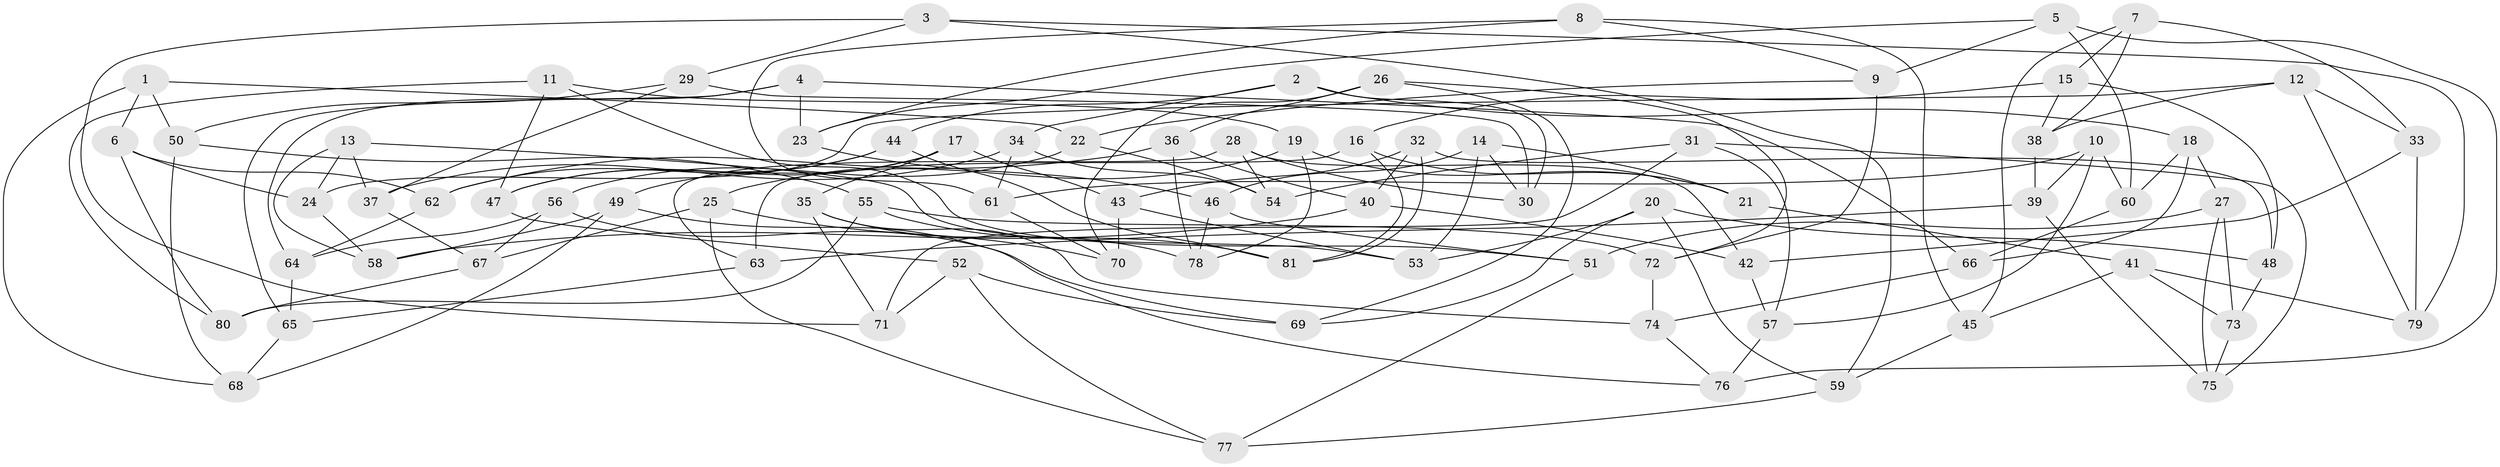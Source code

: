// Generated by graph-tools (version 1.1) at 2025/11/02/27/25 16:11:43]
// undirected, 81 vertices, 162 edges
graph export_dot {
graph [start="1"]
  node [color=gray90,style=filled];
  1;
  2;
  3;
  4;
  5;
  6;
  7;
  8;
  9;
  10;
  11;
  12;
  13;
  14;
  15;
  16;
  17;
  18;
  19;
  20;
  21;
  22;
  23;
  24;
  25;
  26;
  27;
  28;
  29;
  30;
  31;
  32;
  33;
  34;
  35;
  36;
  37;
  38;
  39;
  40;
  41;
  42;
  43;
  44;
  45;
  46;
  47;
  48;
  49;
  50;
  51;
  52;
  53;
  54;
  55;
  56;
  57;
  58;
  59;
  60;
  61;
  62;
  63;
  64;
  65;
  66;
  67;
  68;
  69;
  70;
  71;
  72;
  73;
  74;
  75;
  76;
  77;
  78;
  79;
  80;
  81;
  1 -- 22;
  1 -- 50;
  1 -- 68;
  1 -- 6;
  2 -- 30;
  2 -- 18;
  2 -- 34;
  2 -- 44;
  3 -- 79;
  3 -- 59;
  3 -- 29;
  3 -- 71;
  4 -- 65;
  4 -- 66;
  4 -- 23;
  4 -- 64;
  5 -- 76;
  5 -- 23;
  5 -- 9;
  5 -- 60;
  6 -- 62;
  6 -- 80;
  6 -- 24;
  7 -- 45;
  7 -- 38;
  7 -- 15;
  7 -- 33;
  8 -- 61;
  8 -- 23;
  8 -- 45;
  8 -- 9;
  9 -- 72;
  9 -- 22;
  10 -- 60;
  10 -- 57;
  10 -- 61;
  10 -- 39;
  11 -- 51;
  11 -- 80;
  11 -- 19;
  11 -- 47;
  12 -- 79;
  12 -- 24;
  12 -- 38;
  12 -- 33;
  13 -- 37;
  13 -- 24;
  13 -- 53;
  13 -- 58;
  14 -- 53;
  14 -- 46;
  14 -- 30;
  14 -- 21;
  15 -- 38;
  15 -- 16;
  15 -- 48;
  16 -- 21;
  16 -- 81;
  16 -- 63;
  17 -- 35;
  17 -- 49;
  17 -- 47;
  17 -- 43;
  18 -- 66;
  18 -- 60;
  18 -- 27;
  19 -- 25;
  19 -- 21;
  19 -- 78;
  20 -- 59;
  20 -- 53;
  20 -- 48;
  20 -- 69;
  21 -- 41;
  22 -- 56;
  22 -- 54;
  23 -- 46;
  24 -- 58;
  25 -- 70;
  25 -- 77;
  25 -- 67;
  26 -- 36;
  26 -- 70;
  26 -- 72;
  26 -- 69;
  27 -- 51;
  27 -- 75;
  27 -- 73;
  28 -- 54;
  28 -- 30;
  28 -- 63;
  28 -- 42;
  29 -- 30;
  29 -- 50;
  29 -- 37;
  31 -- 54;
  31 -- 75;
  31 -- 57;
  31 -- 71;
  32 -- 40;
  32 -- 43;
  32 -- 81;
  32 -- 48;
  33 -- 42;
  33 -- 79;
  34 -- 54;
  34 -- 37;
  34 -- 61;
  35 -- 71;
  35 -- 78;
  35 -- 74;
  36 -- 62;
  36 -- 40;
  36 -- 78;
  37 -- 67;
  38 -- 39;
  39 -- 75;
  39 -- 63;
  40 -- 58;
  40 -- 42;
  41 -- 45;
  41 -- 79;
  41 -- 73;
  42 -- 57;
  43 -- 70;
  43 -- 53;
  44 -- 81;
  44 -- 62;
  44 -- 47;
  45 -- 59;
  46 -- 51;
  46 -- 78;
  47 -- 52;
  48 -- 73;
  49 -- 76;
  49 -- 58;
  49 -- 68;
  50 -- 55;
  50 -- 68;
  51 -- 77;
  52 -- 69;
  52 -- 71;
  52 -- 77;
  55 -- 72;
  55 -- 80;
  55 -- 81;
  56 -- 67;
  56 -- 69;
  56 -- 64;
  57 -- 76;
  59 -- 77;
  60 -- 66;
  61 -- 70;
  62 -- 64;
  63 -- 65;
  64 -- 65;
  65 -- 68;
  66 -- 74;
  67 -- 80;
  72 -- 74;
  73 -- 75;
  74 -- 76;
}

